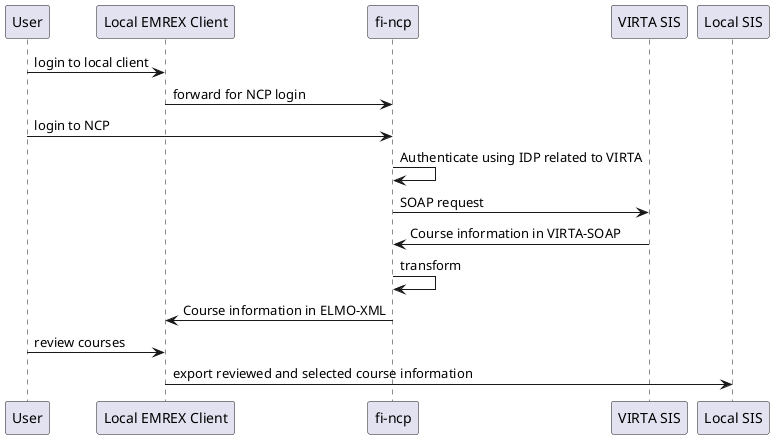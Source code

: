 @startuml
"User"                  -> "Local EMREX Client" : login to local client
"Local EMREX Client"    -> "fi-ncp" : forward for NCP login
"User"                  -> "fi-ncp" : login to NCP
"fi-ncp"                -> "fi-ncp" : Authenticate using IDP related to VIRTA
"fi-ncp"                -> "VIRTA SIS" : SOAP request
"VIRTA SIS"             -> "fi-ncp" : Course information in VIRTA-SOAP
"fi-ncp"                -> "fi-ncp" : transform
"fi-ncp"                -> "Local EMREX Client" : Course information in ELMO-XML
"User"                  -> "Local EMREX Client" : review courses
"Local EMREX Client"    -> "Local SIS" : export reviewed and selected course information
@enduml
